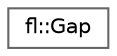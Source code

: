 digraph "Graphical Class Hierarchy"
{
 // INTERACTIVE_SVG=YES
 // LATEX_PDF_SIZE
  bgcolor="transparent";
  edge [fontname=Helvetica,fontsize=10,labelfontname=Helvetica,labelfontsize=10];
  node [fontname=Helvetica,fontsize=10,shape=box,height=0.2,width=0.4];
  rankdir="LR";
  Node0 [id="Node000000",label="fl::Gap",height=0.2,width=0.4,color="grey40", fillcolor="white", style="filled",URL="$dd/deb/structfl_1_1_gap.html",tooltip="Struct representing gap parameters for corkscrew mapping."];
}
